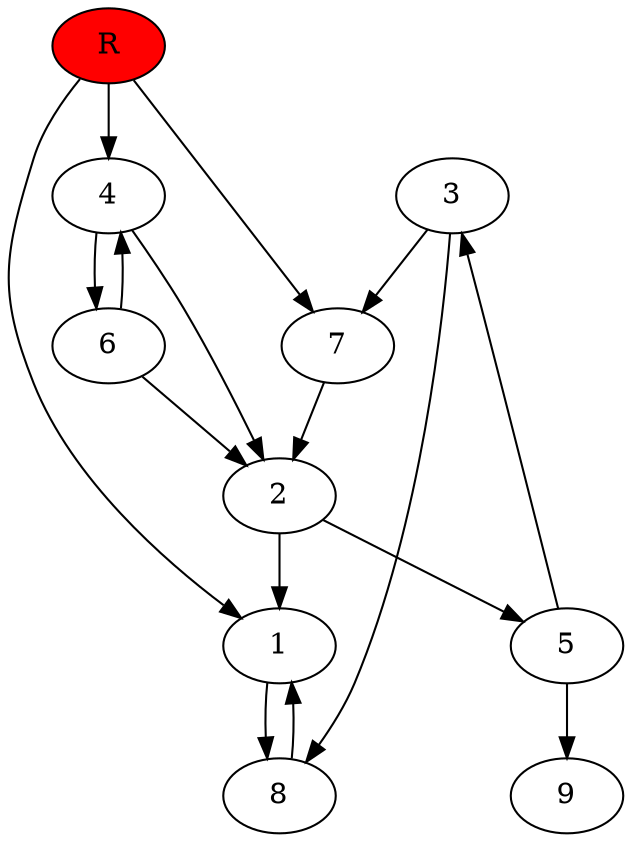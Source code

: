 digraph prb23718 {
	1
	2
	3
	4
	5
	6
	7
	8
	R [fillcolor="#ff0000" style=filled]
	1 -> 8
	2 -> 1
	2 -> 5
	3 -> 7
	3 -> 8
	4 -> 2
	4 -> 6
	5 -> 3
	5 -> 9
	6 -> 2
	6 -> 4
	7 -> 2
	8 -> 1
	R -> 1
	R -> 4
	R -> 7
}
